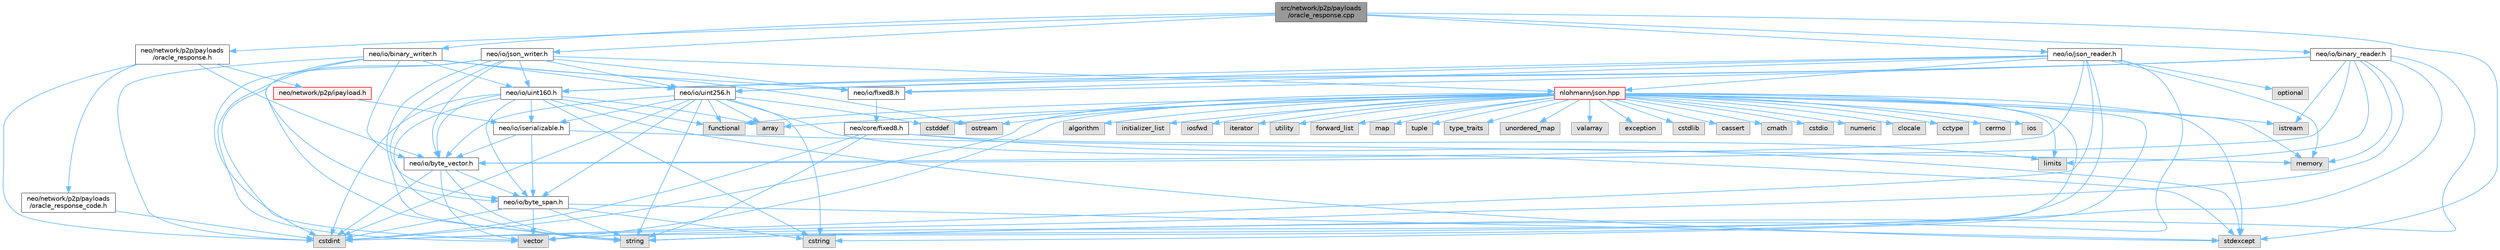 digraph "src/network/p2p/payloads/oracle_response.cpp"
{
 // LATEX_PDF_SIZE
  bgcolor="transparent";
  edge [fontname=Helvetica,fontsize=10,labelfontname=Helvetica,labelfontsize=10];
  node [fontname=Helvetica,fontsize=10,shape=box,height=0.2,width=0.4];
  Node1 [id="Node000001",label="src/network/p2p/payloads\l/oracle_response.cpp",height=0.2,width=0.4,color="gray40", fillcolor="grey60", style="filled", fontcolor="black",tooltip=" "];
  Node1 -> Node2 [id="edge120_Node000001_Node000002",color="steelblue1",style="solid",tooltip=" "];
  Node2 [id="Node000002",label="neo/io/binary_reader.h",height=0.2,width=0.4,color="grey40", fillcolor="white", style="filled",URL="$binary__reader_8h.html",tooltip=" "];
  Node2 -> Node3 [id="edge121_Node000002_Node000003",color="steelblue1",style="solid",tooltip=" "];
  Node3 [id="Node000003",label="neo/io/byte_vector.h",height=0.2,width=0.4,color="grey40", fillcolor="white", style="filled",URL="$io_2byte__vector_8h.html",tooltip=" "];
  Node3 -> Node4 [id="edge122_Node000003_Node000004",color="steelblue1",style="solid",tooltip=" "];
  Node4 [id="Node000004",label="neo/io/byte_span.h",height=0.2,width=0.4,color="grey40", fillcolor="white", style="filled",URL="$io_2byte__span_8h.html",tooltip=" "];
  Node4 -> Node5 [id="edge123_Node000004_Node000005",color="steelblue1",style="solid",tooltip=" "];
  Node5 [id="Node000005",label="cstdint",height=0.2,width=0.4,color="grey60", fillcolor="#E0E0E0", style="filled",tooltip=" "];
  Node4 -> Node6 [id="edge124_Node000004_Node000006",color="steelblue1",style="solid",tooltip=" "];
  Node6 [id="Node000006",label="cstring",height=0.2,width=0.4,color="grey60", fillcolor="#E0E0E0", style="filled",tooltip=" "];
  Node4 -> Node7 [id="edge125_Node000004_Node000007",color="steelblue1",style="solid",tooltip=" "];
  Node7 [id="Node000007",label="stdexcept",height=0.2,width=0.4,color="grey60", fillcolor="#E0E0E0", style="filled",tooltip=" "];
  Node4 -> Node8 [id="edge126_Node000004_Node000008",color="steelblue1",style="solid",tooltip=" "];
  Node8 [id="Node000008",label="string",height=0.2,width=0.4,color="grey60", fillcolor="#E0E0E0", style="filled",tooltip=" "];
  Node4 -> Node9 [id="edge127_Node000004_Node000009",color="steelblue1",style="solid",tooltip=" "];
  Node9 [id="Node000009",label="vector",height=0.2,width=0.4,color="grey60", fillcolor="#E0E0E0", style="filled",tooltip=" "];
  Node3 -> Node5 [id="edge128_Node000003_Node000005",color="steelblue1",style="solid",tooltip=" "];
  Node3 -> Node8 [id="edge129_Node000003_Node000008",color="steelblue1",style="solid",tooltip=" "];
  Node3 -> Node9 [id="edge130_Node000003_Node000009",color="steelblue1",style="solid",tooltip=" "];
  Node2 -> Node10 [id="edge131_Node000002_Node000010",color="steelblue1",style="solid",tooltip=" "];
  Node10 [id="Node000010",label="neo/io/fixed8.h",height=0.2,width=0.4,color="grey40", fillcolor="white", style="filled",URL="$io_2fixed8_8h.html",tooltip=" "];
  Node10 -> Node11 [id="edge132_Node000010_Node000011",color="steelblue1",style="solid",tooltip=" "];
  Node11 [id="Node000011",label="neo/core/fixed8.h",height=0.2,width=0.4,color="grey40", fillcolor="white", style="filled",URL="$core_2fixed8_8h.html",tooltip=" "];
  Node11 -> Node5 [id="edge133_Node000011_Node000005",color="steelblue1",style="solid",tooltip=" "];
  Node11 -> Node12 [id="edge134_Node000011_Node000012",color="steelblue1",style="solid",tooltip=" "];
  Node12 [id="Node000012",label="limits",height=0.2,width=0.4,color="grey60", fillcolor="#E0E0E0", style="filled",tooltip=" "];
  Node11 -> Node7 [id="edge135_Node000011_Node000007",color="steelblue1",style="solid",tooltip=" "];
  Node11 -> Node8 [id="edge136_Node000011_Node000008",color="steelblue1",style="solid",tooltip=" "];
  Node2 -> Node13 [id="edge137_Node000002_Node000013",color="steelblue1",style="solid",tooltip=" "];
  Node13 [id="Node000013",label="neo/io/uint160.h",height=0.2,width=0.4,color="grey40", fillcolor="white", style="filled",URL="$uint160_8h.html",tooltip=" "];
  Node13 -> Node4 [id="edge138_Node000013_Node000004",color="steelblue1",style="solid",tooltip=" "];
  Node13 -> Node3 [id="edge139_Node000013_Node000003",color="steelblue1",style="solid",tooltip=" "];
  Node13 -> Node14 [id="edge140_Node000013_Node000014",color="steelblue1",style="solid",tooltip=" "];
  Node14 [id="Node000014",label="neo/io/iserializable.h",height=0.2,width=0.4,color="grey40", fillcolor="white", style="filled",URL="$iserializable_8h.html",tooltip=" "];
  Node14 -> Node4 [id="edge141_Node000014_Node000004",color="steelblue1",style="solid",tooltip=" "];
  Node14 -> Node3 [id="edge142_Node000014_Node000003",color="steelblue1",style="solid",tooltip=" "];
  Node14 -> Node15 [id="edge143_Node000014_Node000015",color="steelblue1",style="solid",tooltip=" "];
  Node15 [id="Node000015",label="memory",height=0.2,width=0.4,color="grey60", fillcolor="#E0E0E0", style="filled",tooltip=" "];
  Node13 -> Node16 [id="edge144_Node000013_Node000016",color="steelblue1",style="solid",tooltip=" "];
  Node16 [id="Node000016",label="array",height=0.2,width=0.4,color="grey60", fillcolor="#E0E0E0", style="filled",tooltip=" "];
  Node13 -> Node5 [id="edge145_Node000013_Node000005",color="steelblue1",style="solid",tooltip=" "];
  Node13 -> Node6 [id="edge146_Node000013_Node000006",color="steelblue1",style="solid",tooltip=" "];
  Node13 -> Node17 [id="edge147_Node000013_Node000017",color="steelblue1",style="solid",tooltip=" "];
  Node17 [id="Node000017",label="functional",height=0.2,width=0.4,color="grey60", fillcolor="#E0E0E0", style="filled",tooltip=" "];
  Node13 -> Node7 [id="edge148_Node000013_Node000007",color="steelblue1",style="solid",tooltip=" "];
  Node13 -> Node8 [id="edge149_Node000013_Node000008",color="steelblue1",style="solid",tooltip=" "];
  Node2 -> Node18 [id="edge150_Node000002_Node000018",color="steelblue1",style="solid",tooltip=" "];
  Node18 [id="Node000018",label="neo/io/uint256.h",height=0.2,width=0.4,color="grey40", fillcolor="white", style="filled",URL="$uint256_8h.html",tooltip=" "];
  Node18 -> Node4 [id="edge151_Node000018_Node000004",color="steelblue1",style="solid",tooltip=" "];
  Node18 -> Node3 [id="edge152_Node000018_Node000003",color="steelblue1",style="solid",tooltip=" "];
  Node18 -> Node14 [id="edge153_Node000018_Node000014",color="steelblue1",style="solid",tooltip=" "];
  Node18 -> Node16 [id="edge154_Node000018_Node000016",color="steelblue1",style="solid",tooltip=" "];
  Node18 -> Node19 [id="edge155_Node000018_Node000019",color="steelblue1",style="solid",tooltip=" "];
  Node19 [id="Node000019",label="cstddef",height=0.2,width=0.4,color="grey60", fillcolor="#E0E0E0", style="filled",tooltip=" "];
  Node18 -> Node5 [id="edge156_Node000018_Node000005",color="steelblue1",style="solid",tooltip=" "];
  Node18 -> Node6 [id="edge157_Node000018_Node000006",color="steelblue1",style="solid",tooltip=" "];
  Node18 -> Node17 [id="edge158_Node000018_Node000017",color="steelblue1",style="solid",tooltip=" "];
  Node18 -> Node7 [id="edge159_Node000018_Node000007",color="steelblue1",style="solid",tooltip=" "];
  Node18 -> Node8 [id="edge160_Node000018_Node000008",color="steelblue1",style="solid",tooltip=" "];
  Node2 -> Node5 [id="edge161_Node000002_Node000005",color="steelblue1",style="solid",tooltip=" "];
  Node2 -> Node20 [id="edge162_Node000002_Node000020",color="steelblue1",style="solid",tooltip=" "];
  Node20 [id="Node000020",label="istream",height=0.2,width=0.4,color="grey60", fillcolor="#E0E0E0", style="filled",tooltip=" "];
  Node2 -> Node12 [id="edge163_Node000002_Node000012",color="steelblue1",style="solid",tooltip=" "];
  Node2 -> Node15 [id="edge164_Node000002_Node000015",color="steelblue1",style="solid",tooltip=" "];
  Node2 -> Node8 [id="edge165_Node000002_Node000008",color="steelblue1",style="solid",tooltip=" "];
  Node2 -> Node9 [id="edge166_Node000002_Node000009",color="steelblue1",style="solid",tooltip=" "];
  Node1 -> Node21 [id="edge167_Node000001_Node000021",color="steelblue1",style="solid",tooltip=" "];
  Node21 [id="Node000021",label="neo/io/binary_writer.h",height=0.2,width=0.4,color="grey40", fillcolor="white", style="filled",URL="$binary__writer_8h.html",tooltip=" "];
  Node21 -> Node4 [id="edge168_Node000021_Node000004",color="steelblue1",style="solid",tooltip=" "];
  Node21 -> Node3 [id="edge169_Node000021_Node000003",color="steelblue1",style="solid",tooltip=" "];
  Node21 -> Node10 [id="edge170_Node000021_Node000010",color="steelblue1",style="solid",tooltip=" "];
  Node21 -> Node13 [id="edge171_Node000021_Node000013",color="steelblue1",style="solid",tooltip=" "];
  Node21 -> Node18 [id="edge172_Node000021_Node000018",color="steelblue1",style="solid",tooltip=" "];
  Node21 -> Node5 [id="edge173_Node000021_Node000005",color="steelblue1",style="solid",tooltip=" "];
  Node21 -> Node22 [id="edge174_Node000021_Node000022",color="steelblue1",style="solid",tooltip=" "];
  Node22 [id="Node000022",label="ostream",height=0.2,width=0.4,color="grey60", fillcolor="#E0E0E0", style="filled",tooltip=" "];
  Node21 -> Node8 [id="edge175_Node000021_Node000008",color="steelblue1",style="solid",tooltip=" "];
  Node21 -> Node9 [id="edge176_Node000021_Node000009",color="steelblue1",style="solid",tooltip=" "];
  Node1 -> Node23 [id="edge177_Node000001_Node000023",color="steelblue1",style="solid",tooltip=" "];
  Node23 [id="Node000023",label="neo/io/json_reader.h",height=0.2,width=0.4,color="grey40", fillcolor="white", style="filled",URL="$json__reader_8h.html",tooltip=" "];
  Node23 -> Node3 [id="edge178_Node000023_Node000003",color="steelblue1",style="solid",tooltip=" "];
  Node23 -> Node10 [id="edge179_Node000023_Node000010",color="steelblue1",style="solid",tooltip=" "];
  Node23 -> Node13 [id="edge180_Node000023_Node000013",color="steelblue1",style="solid",tooltip=" "];
  Node23 -> Node18 [id="edge181_Node000023_Node000018",color="steelblue1",style="solid",tooltip=" "];
  Node23 -> Node5 [id="edge182_Node000023_Node000005",color="steelblue1",style="solid",tooltip=" "];
  Node23 -> Node15 [id="edge183_Node000023_Node000015",color="steelblue1",style="solid",tooltip=" "];
  Node23 -> Node24 [id="edge184_Node000023_Node000024",color="steelblue1",style="solid",tooltip=" "];
  Node24 [id="Node000024",label="nlohmann/json.hpp",height=0.2,width=0.4,color="red", fillcolor="#FFF0F0", style="filled",URL="$json_8hpp.html",tooltip=" "];
  Node24 -> Node25 [id="edge185_Node000024_Node000025",color="steelblue1",style="solid",tooltip=" "];
  Node25 [id="Node000025",label="algorithm",height=0.2,width=0.4,color="grey60", fillcolor="#E0E0E0", style="filled",tooltip=" "];
  Node24 -> Node19 [id="edge186_Node000024_Node000019",color="steelblue1",style="solid",tooltip=" "];
  Node24 -> Node17 [id="edge187_Node000024_Node000017",color="steelblue1",style="solid",tooltip=" "];
  Node24 -> Node26 [id="edge188_Node000024_Node000026",color="steelblue1",style="solid",tooltip=" "];
  Node26 [id="Node000026",label="initializer_list",height=0.2,width=0.4,color="grey60", fillcolor="#E0E0E0", style="filled",tooltip=" "];
  Node24 -> Node27 [id="edge189_Node000024_Node000027",color="steelblue1",style="solid",tooltip=" "];
  Node27 [id="Node000027",label="iosfwd",height=0.2,width=0.4,color="grey60", fillcolor="#E0E0E0", style="filled",tooltip=" "];
  Node24 -> Node28 [id="edge190_Node000024_Node000028",color="steelblue1",style="solid",tooltip=" "];
  Node28 [id="Node000028",label="iterator",height=0.2,width=0.4,color="grey60", fillcolor="#E0E0E0", style="filled",tooltip=" "];
  Node24 -> Node15 [id="edge191_Node000024_Node000015",color="steelblue1",style="solid",tooltip=" "];
  Node24 -> Node8 [id="edge192_Node000024_Node000008",color="steelblue1",style="solid",tooltip=" "];
  Node24 -> Node29 [id="edge193_Node000024_Node000029",color="steelblue1",style="solid",tooltip=" "];
  Node29 [id="Node000029",label="utility",height=0.2,width=0.4,color="grey60", fillcolor="#E0E0E0", style="filled",tooltip=" "];
  Node24 -> Node9 [id="edge194_Node000024_Node000009",color="steelblue1",style="solid",tooltip=" "];
  Node24 -> Node16 [id="edge195_Node000024_Node000016",color="steelblue1",style="solid",tooltip=" "];
  Node24 -> Node30 [id="edge196_Node000024_Node000030",color="steelblue1",style="solid",tooltip=" "];
  Node30 [id="Node000030",label="forward_list",height=0.2,width=0.4,color="grey60", fillcolor="#E0E0E0", style="filled",tooltip=" "];
  Node24 -> Node31 [id="edge197_Node000024_Node000031",color="steelblue1",style="solid",tooltip=" "];
  Node31 [id="Node000031",label="map",height=0.2,width=0.4,color="grey60", fillcolor="#E0E0E0", style="filled",tooltip=" "];
  Node24 -> Node32 [id="edge198_Node000024_Node000032",color="steelblue1",style="solid",tooltip=" "];
  Node32 [id="Node000032",label="tuple",height=0.2,width=0.4,color="grey60", fillcolor="#E0E0E0", style="filled",tooltip=" "];
  Node24 -> Node33 [id="edge199_Node000024_Node000033",color="steelblue1",style="solid",tooltip=" "];
  Node33 [id="Node000033",label="type_traits",height=0.2,width=0.4,color="grey60", fillcolor="#E0E0E0", style="filled",tooltip=" "];
  Node24 -> Node34 [id="edge200_Node000024_Node000034",color="steelblue1",style="solid",tooltip=" "];
  Node34 [id="Node000034",label="unordered_map",height=0.2,width=0.4,color="grey60", fillcolor="#E0E0E0", style="filled",tooltip=" "];
  Node24 -> Node35 [id="edge201_Node000024_Node000035",color="steelblue1",style="solid",tooltip=" "];
  Node35 [id="Node000035",label="valarray",height=0.2,width=0.4,color="grey60", fillcolor="#E0E0E0", style="filled",tooltip=" "];
  Node24 -> Node36 [id="edge202_Node000024_Node000036",color="steelblue1",style="solid",tooltip=" "];
  Node36 [id="Node000036",label="exception",height=0.2,width=0.4,color="grey60", fillcolor="#E0E0E0", style="filled",tooltip=" "];
  Node24 -> Node7 [id="edge203_Node000024_Node000007",color="steelblue1",style="solid",tooltip=" "];
  Node24 -> Node5 [id="edge204_Node000024_Node000005",color="steelblue1",style="solid",tooltip=" "];
  Node24 -> Node37 [id="edge205_Node000024_Node000037",color="steelblue1",style="solid",tooltip=" "];
  Node37 [id="Node000037",label="cstdlib",height=0.2,width=0.4,color="grey60", fillcolor="#E0E0E0", style="filled",tooltip=" "];
  Node24 -> Node38 [id="edge206_Node000024_Node000038",color="steelblue1",style="solid",tooltip=" "];
  Node38 [id="Node000038",label="cassert",height=0.2,width=0.4,color="grey60", fillcolor="#E0E0E0", style="filled",tooltip=" "];
  Node24 -> Node12 [id="edge207_Node000024_Node000012",color="steelblue1",style="solid",tooltip=" "];
  Node24 -> Node6 [id="edge208_Node000024_Node000006",color="steelblue1",style="solid",tooltip=" "];
  Node24 -> Node39 [id="edge209_Node000024_Node000039",color="steelblue1",style="solid",tooltip=" "];
  Node39 [id="Node000039",label="cmath",height=0.2,width=0.4,color="grey60", fillcolor="#E0E0E0", style="filled",tooltip=" "];
  Node24 -> Node40 [id="edge210_Node000024_Node000040",color="steelblue1",style="solid",tooltip=" "];
  Node40 [id="Node000040",label="cstdio",height=0.2,width=0.4,color="grey60", fillcolor="#E0E0E0", style="filled",tooltip=" "];
  Node24 -> Node41 [id="edge211_Node000024_Node000041",color="steelblue1",style="solid",tooltip=" "];
  Node41 [id="Node000041",label="numeric",height=0.2,width=0.4,color="grey60", fillcolor="#E0E0E0", style="filled",tooltip=" "];
  Node24 -> Node20 [id="edge212_Node000024_Node000020",color="steelblue1",style="solid",tooltip=" "];
  Node24 -> Node42 [id="edge213_Node000024_Node000042",color="steelblue1",style="solid",tooltip=" "];
  Node42 [id="Node000042",label="clocale",height=0.2,width=0.4,color="grey60", fillcolor="#E0E0E0", style="filled",tooltip=" "];
  Node24 -> Node43 [id="edge214_Node000024_Node000043",color="steelblue1",style="solid",tooltip=" "];
  Node43 [id="Node000043",label="cctype",height=0.2,width=0.4,color="grey60", fillcolor="#E0E0E0", style="filled",tooltip=" "];
  Node24 -> Node44 [id="edge215_Node000024_Node000044",color="steelblue1",style="solid",tooltip=" "];
  Node44 [id="Node000044",label="cerrno",height=0.2,width=0.4,color="grey60", fillcolor="#E0E0E0", style="filled",tooltip=" "];
  Node24 -> Node45 [id="edge216_Node000024_Node000045",color="steelblue1",style="solid",tooltip=" "];
  Node45 [id="Node000045",label="ios",height=0.2,width=0.4,color="grey60", fillcolor="#E0E0E0", style="filled",tooltip=" "];
  Node24 -> Node22 [id="edge217_Node000024_Node000022",color="steelblue1",style="solid",tooltip=" "];
  Node23 -> Node47 [id="edge218_Node000023_Node000047",color="steelblue1",style="solid",tooltip=" "];
  Node47 [id="Node000047",label="optional",height=0.2,width=0.4,color="grey60", fillcolor="#E0E0E0", style="filled",tooltip=" "];
  Node23 -> Node8 [id="edge219_Node000023_Node000008",color="steelblue1",style="solid",tooltip=" "];
  Node23 -> Node9 [id="edge220_Node000023_Node000009",color="steelblue1",style="solid",tooltip=" "];
  Node1 -> Node48 [id="edge221_Node000001_Node000048",color="steelblue1",style="solid",tooltip=" "];
  Node48 [id="Node000048",label="neo/io/json_writer.h",height=0.2,width=0.4,color="grey40", fillcolor="white", style="filled",URL="$json__writer_8h.html",tooltip=" "];
  Node48 -> Node4 [id="edge222_Node000048_Node000004",color="steelblue1",style="solid",tooltip=" "];
  Node48 -> Node3 [id="edge223_Node000048_Node000003",color="steelblue1",style="solid",tooltip=" "];
  Node48 -> Node10 [id="edge224_Node000048_Node000010",color="steelblue1",style="solid",tooltip=" "];
  Node48 -> Node13 [id="edge225_Node000048_Node000013",color="steelblue1",style="solid",tooltip=" "];
  Node48 -> Node18 [id="edge226_Node000048_Node000018",color="steelblue1",style="solid",tooltip=" "];
  Node48 -> Node5 [id="edge227_Node000048_Node000005",color="steelblue1",style="solid",tooltip=" "];
  Node48 -> Node24 [id="edge228_Node000048_Node000024",color="steelblue1",style="solid",tooltip=" "];
  Node48 -> Node8 [id="edge229_Node000048_Node000008",color="steelblue1",style="solid",tooltip=" "];
  Node48 -> Node9 [id="edge230_Node000048_Node000009",color="steelblue1",style="solid",tooltip=" "];
  Node1 -> Node49 [id="edge231_Node000001_Node000049",color="steelblue1",style="solid",tooltip=" "];
  Node49 [id="Node000049",label="neo/network/p2p/payloads\l/oracle_response.h",height=0.2,width=0.4,color="grey40", fillcolor="white", style="filled",URL="$network_2p2p_2payloads_2oracle__response_8h.html",tooltip=" "];
  Node49 -> Node3 [id="edge232_Node000049_Node000003",color="steelblue1",style="solid",tooltip=" "];
  Node49 -> Node50 [id="edge233_Node000049_Node000050",color="steelblue1",style="solid",tooltip=" "];
  Node50 [id="Node000050",label="neo/network/p2p/ipayload.h",height=0.2,width=0.4,color="red", fillcolor="#FFF0F0", style="filled",URL="$p2p_2ipayload_8h.html",tooltip=" "];
  Node50 -> Node14 [id="edge234_Node000050_Node000014",color="steelblue1",style="solid",tooltip=" "];
  Node49 -> Node52 [id="edge235_Node000049_Node000052",color="steelblue1",style="solid",tooltip=" "];
  Node52 [id="Node000052",label="neo/network/p2p/payloads\l/oracle_response_code.h",height=0.2,width=0.4,color="grey40", fillcolor="white", style="filled",URL="$oracle__response__code_8h.html",tooltip=" "];
  Node52 -> Node5 [id="edge236_Node000052_Node000005",color="steelblue1",style="solid",tooltip=" "];
  Node49 -> Node5 [id="edge237_Node000049_Node000005",color="steelblue1",style="solid",tooltip=" "];
  Node1 -> Node7 [id="edge238_Node000001_Node000007",color="steelblue1",style="solid",tooltip=" "];
}

